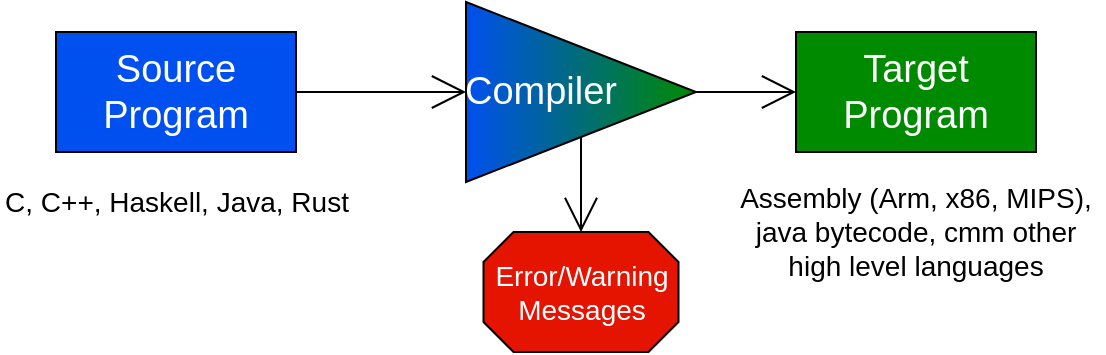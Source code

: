 <mxfile>
    <diagram id="uPn-K2xndm1FkFnXiYEj" name="Page-1">
        <mxGraphModel dx="1264" dy="1015" grid="1" gridSize="10" guides="1" tooltips="1" connect="1" arrows="1" fold="1" page="1" pageScale="1" pageWidth="850" pageHeight="1100" math="0" shadow="0">
            <root>
                <mxCell id="0"/>
                <mxCell id="1" parent="0"/>
                <mxCell id="10" style="edgeStyle=none;html=1;exitX=1;exitY=0.5;exitDx=0;exitDy=0;entryX=0;entryY=0.5;entryDx=0;entryDy=0;endArrow=open;endFill=0;endSize=15;" parent="1" source="2" target="3" edge="1">
                    <mxGeometry relative="1" as="geometry"/>
                </mxCell>
                <mxCell id="2" value="Source &lt;br style=&quot;font-size: 19px;&quot;&gt;Program" style="rounded=0;whiteSpace=wrap;html=1;fontSize=19;fillColor=#0050ef;fontColor=#ffffff;strokeColor=#000000;" parent="1" vertex="1">
                    <mxGeometry x="80" y="40" width="120" height="60" as="geometry"/>
                </mxCell>
                <mxCell id="8" style="edgeStyle=none;html=1;exitX=0.5;exitY=1;exitDx=0;exitDy=0;entryX=0.5;entryY=0;entryDx=0;entryDy=0;entryPerimeter=0;endArrow=open;endFill=0;endSize=15;" parent="1" source="3" target="7" edge="1">
                    <mxGeometry relative="1" as="geometry"/>
                </mxCell>
                <mxCell id="9" style="edgeStyle=none;html=1;exitX=1;exitY=0.5;exitDx=0;exitDy=0;entryX=0;entryY=0.5;entryDx=0;entryDy=0;endArrow=open;endFill=0;endSize=15;" parent="1" source="3" target="5" edge="1">
                    <mxGeometry relative="1" as="geometry"/>
                </mxCell>
                <mxCell id="3" value="" style="triangle;whiteSpace=wrap;html=1;fillColor=#008a00;fontColor=#ffffff;gradientDirection=west;gradientColor=#0050EF;strokeColor=#000000;" parent="1" vertex="1">
                    <mxGeometry x="285" y="25" width="115" height="90" as="geometry"/>
                </mxCell>
                <mxCell id="4" value="Compiler" style="text;html=1;strokeColor=none;align=center;verticalAlign=middle;whiteSpace=wrap;rounded=0;fontSize=19;fontColor=#FFFFFF;" parent="1" vertex="1">
                    <mxGeometry x="285" y="60" width="75" height="20" as="geometry"/>
                </mxCell>
                <mxCell id="5" value="Target&lt;br style=&quot;font-size: 19px;&quot;&gt;Program" style="rounded=0;whiteSpace=wrap;html=1;fontSize=19;fillColor=#008a00;fontColor=#ffffff;strokeColor=#000000;" parent="1" vertex="1">
                    <mxGeometry x="450" y="40" width="120" height="60" as="geometry"/>
                </mxCell>
                <mxCell id="7" value="Error/Warning&lt;br style=&quot;font-size: 14px;&quot;&gt;Messages" style="whiteSpace=wrap;html=1;shape=mxgraph.basic.octagon2;align=center;verticalAlign=middle;dx=7.5;fontSize=14;fillColor=#e51400;fontColor=#ffffff;strokeColor=#000000;" parent="1" vertex="1">
                    <mxGeometry x="293.75" y="140" width="97.5" height="60" as="geometry"/>
                </mxCell>
                <mxCell id="11" value="C, C++, Haskell, Java, Rust" style="text;html=1;strokeColor=none;fillColor=none;align=center;verticalAlign=middle;whiteSpace=wrap;rounded=0;fontSize=14;" parent="1" vertex="1">
                    <mxGeometry x="52.5" y="115" width="175" height="20" as="geometry"/>
                </mxCell>
                <mxCell id="14" value="Assembly (Arm, x86, MIPS), java bytecode, cmm other high level languages" style="text;html=1;strokeColor=none;fillColor=none;align=center;verticalAlign=middle;whiteSpace=wrap;rounded=0;fontSize=14;" parent="1" vertex="1">
                    <mxGeometry x="416.25" y="115" width="187.5" height="50" as="geometry"/>
                </mxCell>
            </root>
        </mxGraphModel>
    </diagram>
</mxfile>